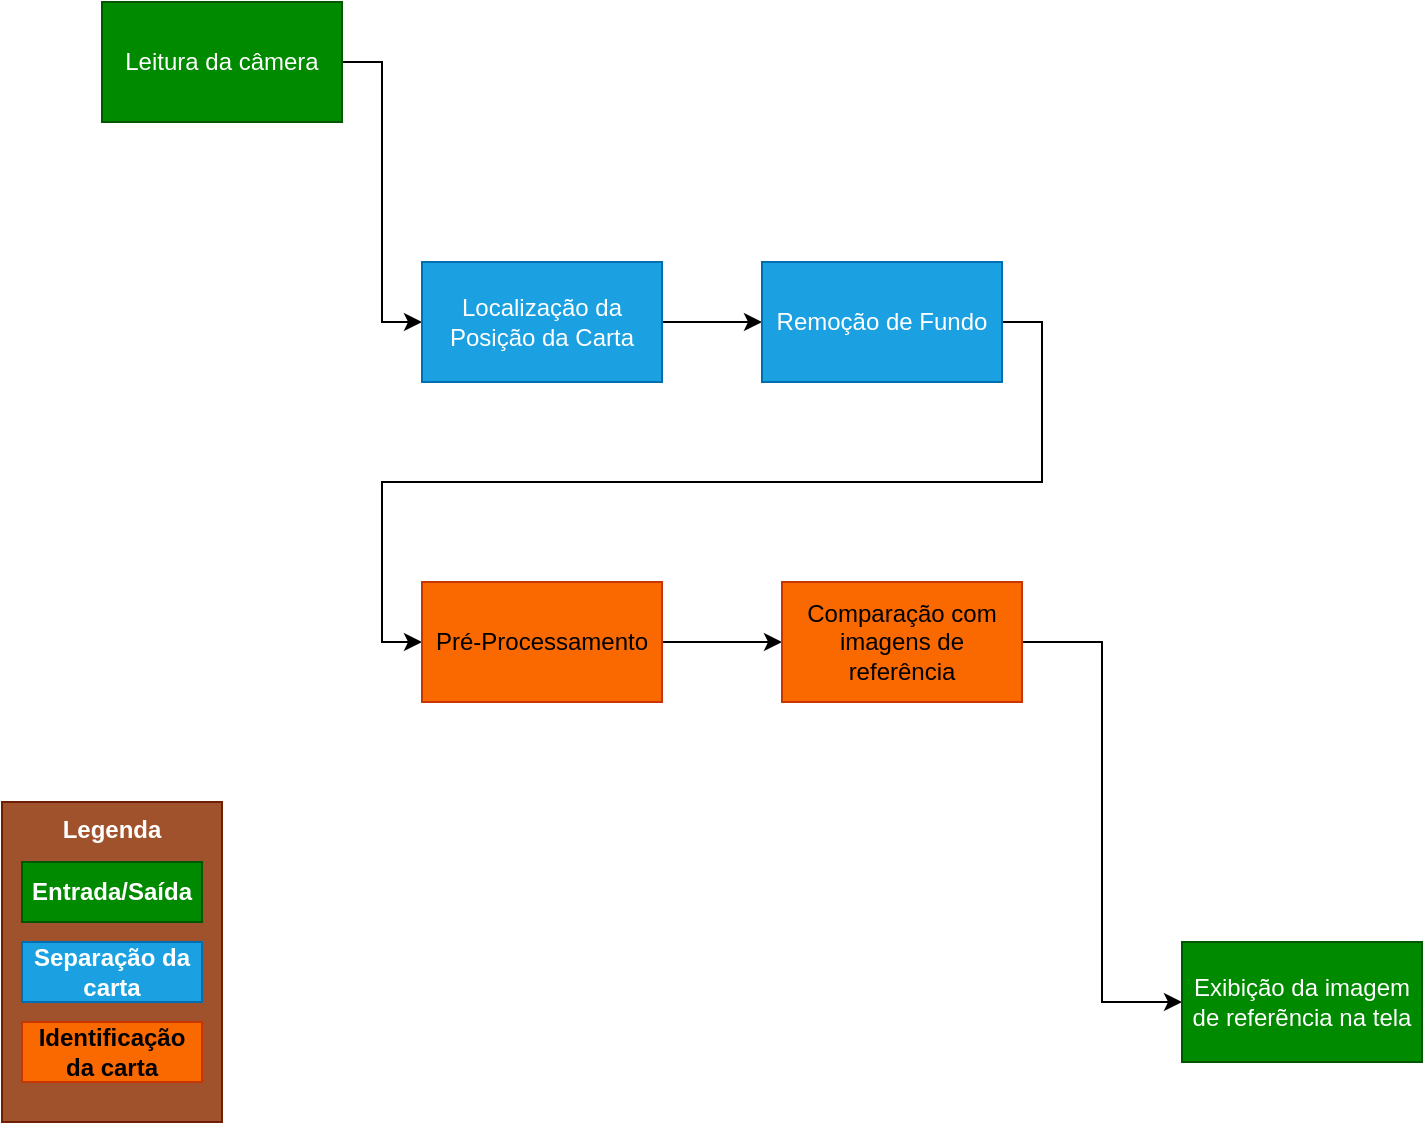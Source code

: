 <mxfile version="21.6.1" type="device">
  <diagram name="Page-1" id="fsWU11yqoBcmHY6UOncH">
    <mxGraphModel dx="794" dy="795" grid="1" gridSize="10" guides="1" tooltips="1" connect="1" arrows="1" fold="1" page="1" pageScale="1" pageWidth="850" pageHeight="1100" math="0" shadow="0">
      <root>
        <mxCell id="0" />
        <mxCell id="1" parent="0" />
        <mxCell id="N1VNrZCkOC8j8dsNaiq0-3" style="edgeStyle=orthogonalEdgeStyle;rounded=0;orthogonalLoop=1;jettySize=auto;html=1;exitX=1;exitY=0.5;exitDx=0;exitDy=0;entryX=0;entryY=0.5;entryDx=0;entryDy=0;" parent="1" source="N1VNrZCkOC8j8dsNaiq0-1" target="N1VNrZCkOC8j8dsNaiq0-2" edge="1">
          <mxGeometry relative="1" as="geometry" />
        </mxCell>
        <mxCell id="N1VNrZCkOC8j8dsNaiq0-1" value="Leitura da câmera" style="rounded=0;whiteSpace=wrap;html=1;fillColor=#008a00;strokeColor=#005700;fontColor=#ffffff;" parent="1" vertex="1">
          <mxGeometry x="60" y="140" width="120" height="60" as="geometry" />
        </mxCell>
        <mxCell id="N1VNrZCkOC8j8dsNaiq0-5" style="edgeStyle=orthogonalEdgeStyle;rounded=0;orthogonalLoop=1;jettySize=auto;html=1;exitX=1;exitY=0.5;exitDx=0;exitDy=0;entryX=0;entryY=0.5;entryDx=0;entryDy=0;" parent="1" source="N1VNrZCkOC8j8dsNaiq0-2" target="N1VNrZCkOC8j8dsNaiq0-4" edge="1">
          <mxGeometry relative="1" as="geometry" />
        </mxCell>
        <mxCell id="N1VNrZCkOC8j8dsNaiq0-2" value="Localização da Posição da Carta" style="rounded=0;whiteSpace=wrap;html=1;fillColor=#1ba1e2;fontColor=#ffffff;strokeColor=#006EAF;" parent="1" vertex="1">
          <mxGeometry x="220" y="270" width="120" height="60" as="geometry" />
        </mxCell>
        <mxCell id="N1VNrZCkOC8j8dsNaiq0-8" style="edgeStyle=orthogonalEdgeStyle;rounded=0;orthogonalLoop=1;jettySize=auto;html=1;exitX=1;exitY=0.5;exitDx=0;exitDy=0;entryX=0;entryY=0.5;entryDx=0;entryDy=0;" parent="1" source="N1VNrZCkOC8j8dsNaiq0-4" target="N1VNrZCkOC8j8dsNaiq0-6" edge="1">
          <mxGeometry relative="1" as="geometry" />
        </mxCell>
        <mxCell id="N1VNrZCkOC8j8dsNaiq0-4" value="Remoção de Fundo" style="rounded=0;whiteSpace=wrap;html=1;fillColor=#1ba1e2;fontColor=#ffffff;strokeColor=#006EAF;" parent="1" vertex="1">
          <mxGeometry x="390" y="270" width="120" height="60" as="geometry" />
        </mxCell>
        <mxCell id="N1VNrZCkOC8j8dsNaiq0-9" style="edgeStyle=orthogonalEdgeStyle;rounded=0;orthogonalLoop=1;jettySize=auto;html=1;exitX=1;exitY=0.5;exitDx=0;exitDy=0;entryX=0;entryY=0.5;entryDx=0;entryDy=0;" parent="1" source="N1VNrZCkOC8j8dsNaiq0-6" target="N1VNrZCkOC8j8dsNaiq0-7" edge="1">
          <mxGeometry relative="1" as="geometry" />
        </mxCell>
        <mxCell id="N1VNrZCkOC8j8dsNaiq0-6" value="Pré-Processamento" style="rounded=0;whiteSpace=wrap;html=1;fillColor=#fa6800;fontColor=#000000;strokeColor=#C73500;" parent="1" vertex="1">
          <mxGeometry x="220" y="430" width="120" height="60" as="geometry" />
        </mxCell>
        <mxCell id="N1VNrZCkOC8j8dsNaiq0-14" style="edgeStyle=orthogonalEdgeStyle;rounded=0;orthogonalLoop=1;jettySize=auto;html=1;entryX=0;entryY=0.5;entryDx=0;entryDy=0;" parent="1" source="N1VNrZCkOC8j8dsNaiq0-7" target="N1VNrZCkOC8j8dsNaiq0-10" edge="1">
          <mxGeometry relative="1" as="geometry" />
        </mxCell>
        <mxCell id="N1VNrZCkOC8j8dsNaiq0-7" value="Comparação com imagens de referência" style="rounded=0;whiteSpace=wrap;html=1;fillColor=#fa6800;fontColor=#000000;strokeColor=#C73500;" parent="1" vertex="1">
          <mxGeometry x="400" y="430" width="120" height="60" as="geometry" />
        </mxCell>
        <mxCell id="N1VNrZCkOC8j8dsNaiq0-10" value="Exibição da imagem de referẽncia na tela" style="rounded=0;whiteSpace=wrap;html=1;fillColor=#008a00;fontColor=#ffffff;strokeColor=#005700;" parent="1" vertex="1">
          <mxGeometry x="600" y="610" width="120" height="60" as="geometry" />
        </mxCell>
        <mxCell id="qf4k02E-S-K4zt1HahdV-5" value="&lt;b&gt;Legenda&lt;/b&gt;" style="rounded=0;whiteSpace=wrap;html=1;fillColor=#a0522d;strokeColor=#6D1F00;fontColor=#ffffff;verticalAlign=top;" vertex="1" parent="1">
          <mxGeometry x="10" y="540" width="110" height="160" as="geometry" />
        </mxCell>
        <mxCell id="qf4k02E-S-K4zt1HahdV-1" value="&lt;b&gt;Entrada/Saída&lt;br&gt;&lt;/b&gt;" style="rounded=0;whiteSpace=wrap;html=1;fillColor=#008a00;strokeColor=#005700;fontColor=#ffffff;" vertex="1" parent="1">
          <mxGeometry x="20" y="570" width="90" height="30" as="geometry" />
        </mxCell>
        <mxCell id="qf4k02E-S-K4zt1HahdV-2" value="&lt;b&gt;Separação da carta&lt;br&gt;&lt;/b&gt;" style="rounded=0;whiteSpace=wrap;html=1;fillColor=#1ba1e2;strokeColor=#006EAF;fontColor=#ffffff;" vertex="1" parent="1">
          <mxGeometry x="20" y="610" width="90" height="30" as="geometry" />
        </mxCell>
        <mxCell id="qf4k02E-S-K4zt1HahdV-3" value="&lt;b&gt;Identificação da carta&lt;br&gt;&lt;/b&gt;" style="rounded=0;whiteSpace=wrap;html=1;fillColor=#fa6800;strokeColor=#C73500;fontColor=#000000;" vertex="1" parent="1">
          <mxGeometry x="20" y="650" width="90" height="30" as="geometry" />
        </mxCell>
      </root>
    </mxGraphModel>
  </diagram>
</mxfile>
